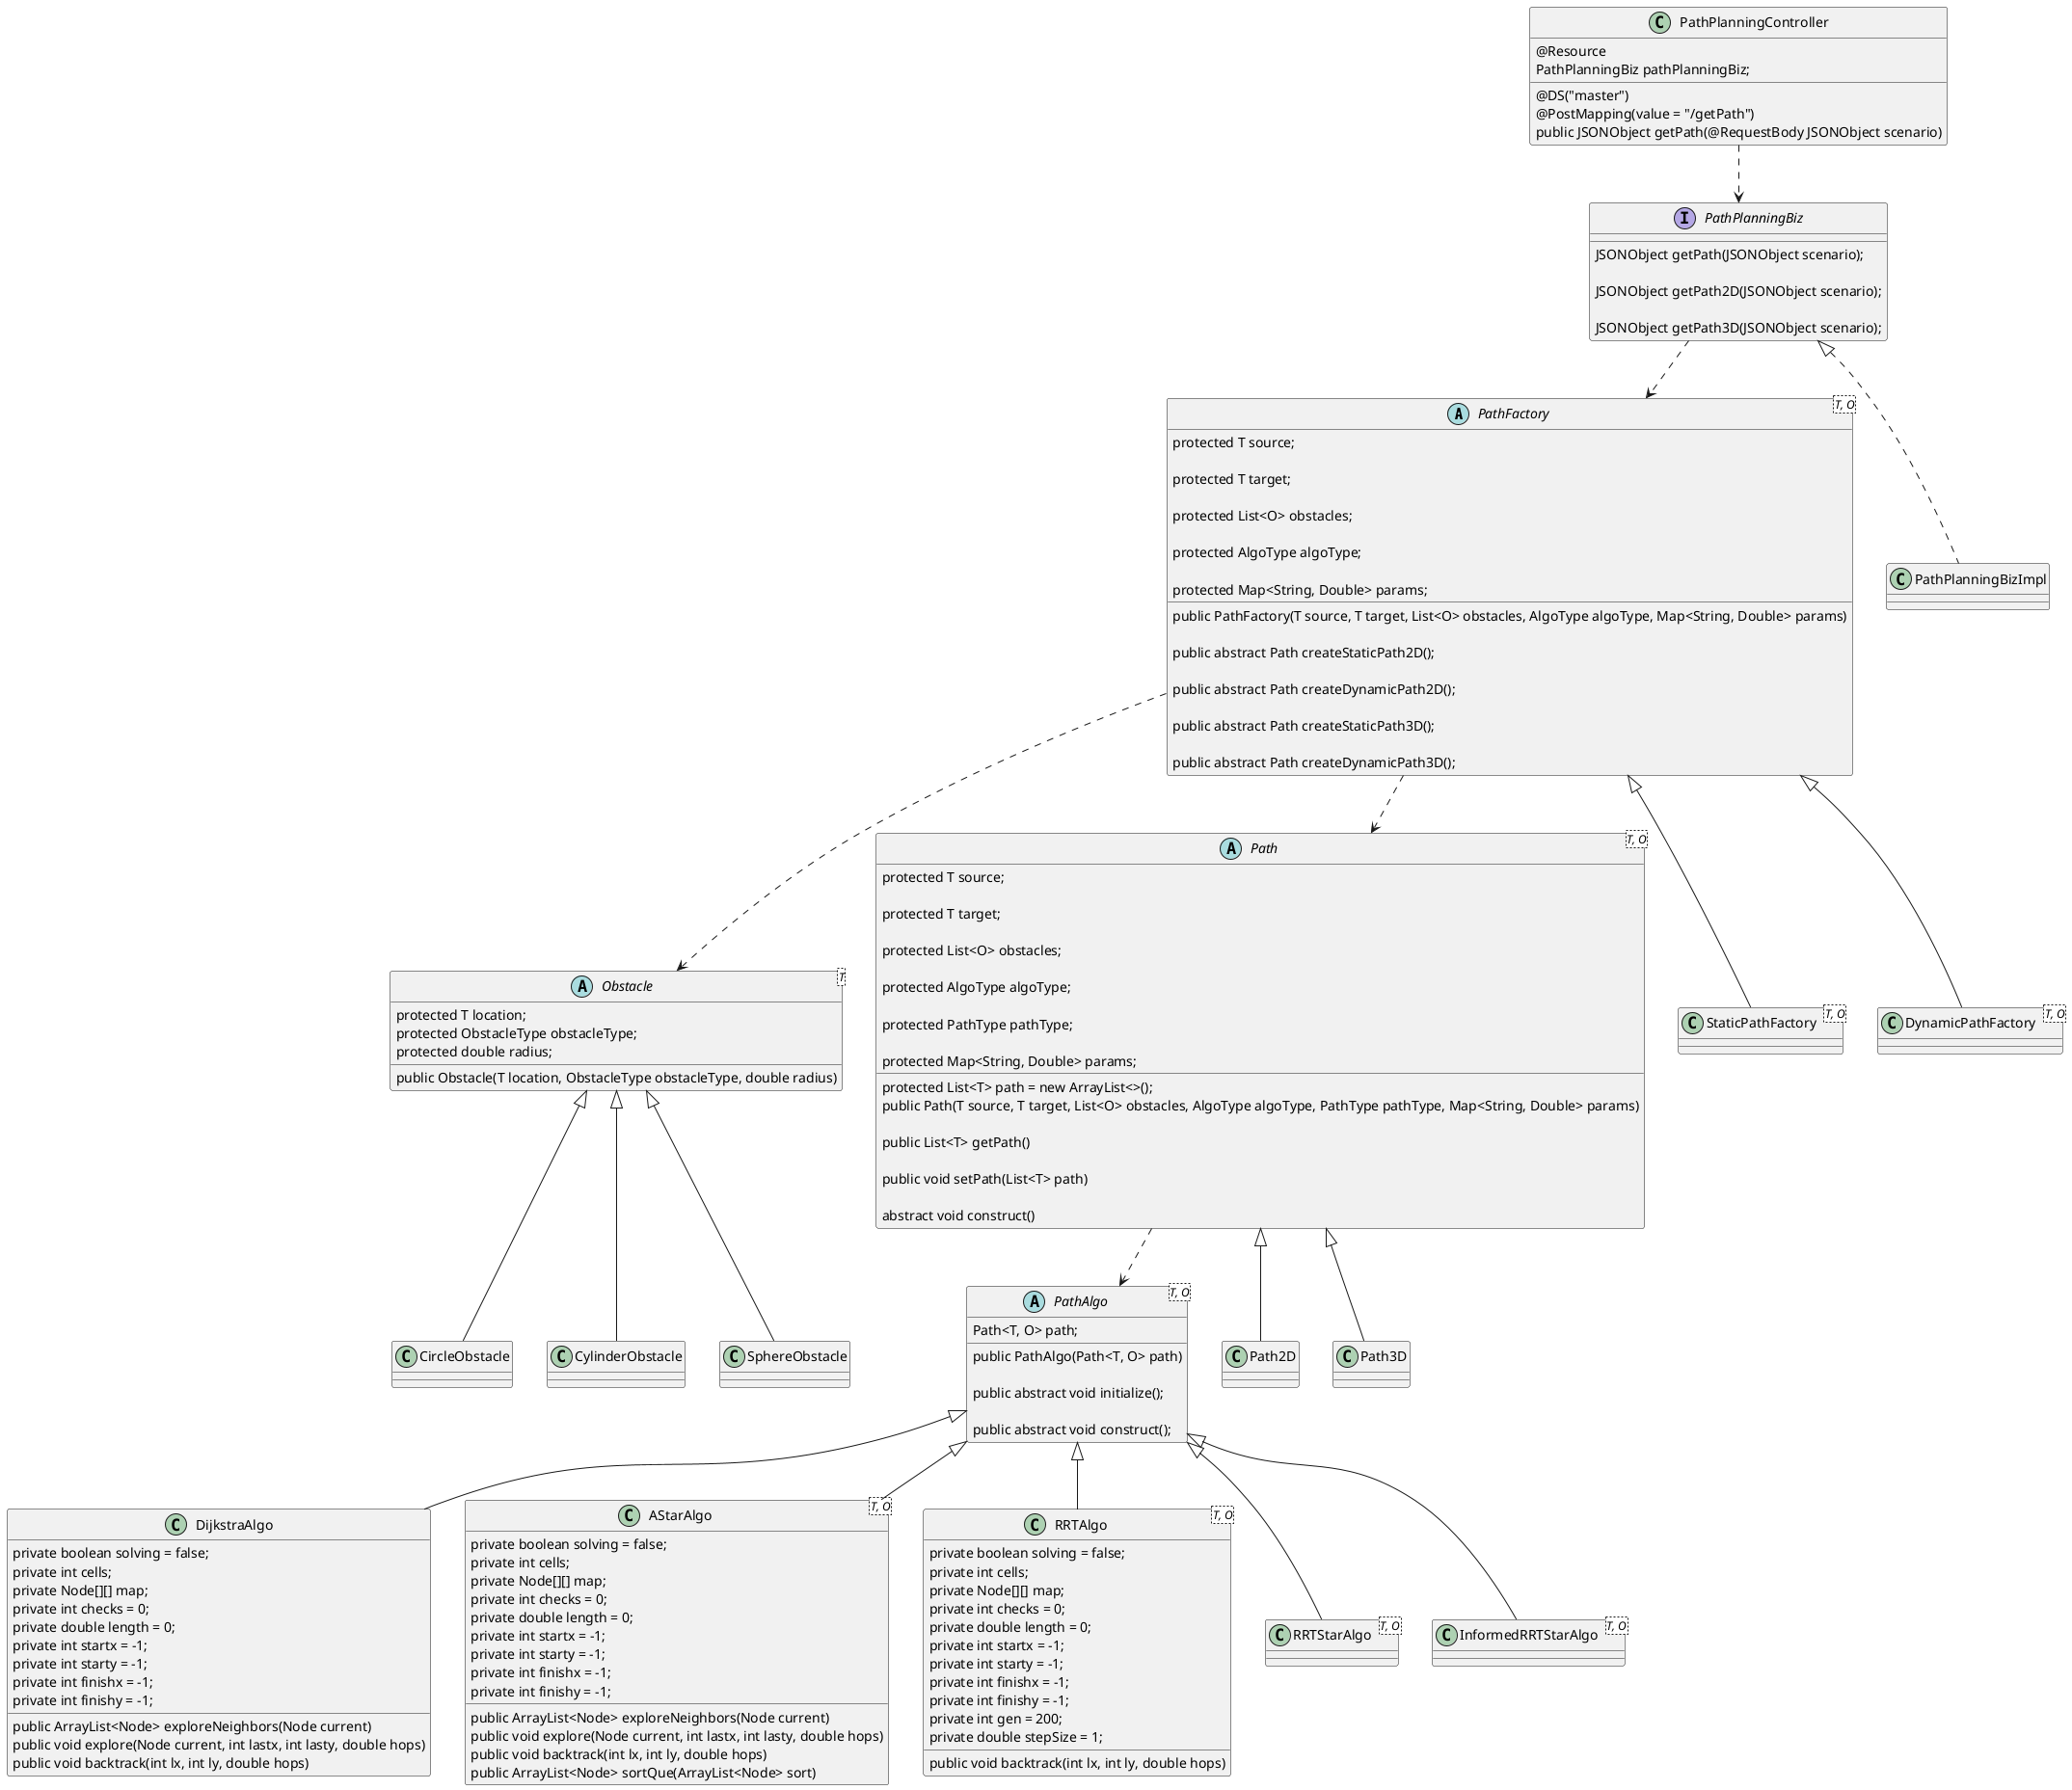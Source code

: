 @startuml
'===================================
PathFactory ..> Obstacle
PathFactory ..> Path
Path ..> PathAlgo
PathPlanningController ..> PathPlanningBiz
PathPlanningBiz ..> PathFactory

'===================================
class Path2D extends Path
class Path3D extends Path
class CircleObstacle extends Obstacle
class CylinderObstacle extends Obstacle
class SphereObstacle extends Obstacle
class StaticPathFactory<T, O> extends PathFactory
class DynamicPathFactory<T, O> extends PathFactory

class PathPlanningBizImpl implements PathPlanningBiz

'===================================
abstract class PathFactory<T, O> {
    protected T source;

    protected T target;

    protected List<O> obstacles;

    protected AlgoType algoType;

    protected Map<String, Double> params;

    public PathFactory(T source, T target, List<O> obstacles, AlgoType algoType, Map<String, Double> params)

    public abstract Path createStaticPath2D();

    public abstract Path createDynamicPath2D();

    public abstract Path createStaticPath3D();

    public abstract Path createDynamicPath3D();
}

abstract class Path<T, O> {
    protected List<T> path = new ArrayList<>();

    protected T source;

    protected T target;

    protected List<O> obstacles;

    protected AlgoType algoType;

    protected PathType pathType;

    protected Map<String, Double> params;

    public Path(T source, T target, List<O> obstacles, AlgoType algoType, PathType pathType, Map<String, Double> params)

    public List<T> getPath()

    public void setPath(List<T> path)

    abstract void construct()
}

abstract class Obstacle<T> {
    protected T location;
    protected ObstacleType obstacleType;
    protected double radius;

    public Obstacle(T location, ObstacleType obstacleType, double radius)
}

abstract class PathAlgo<T, O> {
    Path<T, O> path;

    public PathAlgo(Path<T, O> path)

    public abstract void initialize();

    public abstract void construct();
}

class PathPlanningController {
    @Resource
    PathPlanningBiz pathPlanningBiz;

    @DS("master")
    @PostMapping(value = "/getPath")
    public JSONObject getPath(@RequestBody JSONObject scenario)
}

interface PathPlanningBiz {
    JSONObject getPath(JSONObject scenario);

    JSONObject getPath2D(JSONObject scenario);

    JSONObject getPath3D(JSONObject scenario);
}

class DijkstraAlgo extends PathAlgo {
    private boolean solving = false;
    private int cells;
    private Node[][] map;
    private int checks = 0;
    private double length = 0;
    private int startx = -1;
    private int starty = -1;
    private int finishx = -1;
    private int finishy = -1;

    public ArrayList<Node> exploreNeighbors(Node current)
    public void explore(Node current, int lastx, int lasty, double hops)
    public void backtrack(int lx, int ly, double hops)
}

class AStarAlgo<T, O> extends PathAlgo {
    private boolean solving = false;
    private int cells;
    private Node[][] map;
    private int checks = 0;
    private double length = 0;
    private int startx = -1;
    private int starty = -1;
    private int finishx = -1;
    private int finishy = -1;

    public ArrayList<Node> exploreNeighbors(Node current)
    public void explore(Node current, int lastx, int lasty, double hops)
    public void backtrack(int lx, int ly, double hops)
    public ArrayList<Node> sortQue(ArrayList<Node> sort)
}

class RRTAlgo<T, O> extends PathAlgo{
    private boolean solving = false;
    private int cells;
    private Node[][] map;
    private int checks = 0;
    private double length = 0;
    private int startx = -1;
    private int starty = -1;
    private int finishx = -1;
    private int finishy = -1;
    private int gen = 200;
    private double stepSize = 1;

    public void backtrack(int lx, int ly, double hops)
}

class RRTStarAlgo<T, O> extends PathAlgo{
}
class InformedRRTStarAlgo<T, O> extends PathAlgo{
}
@enduml
